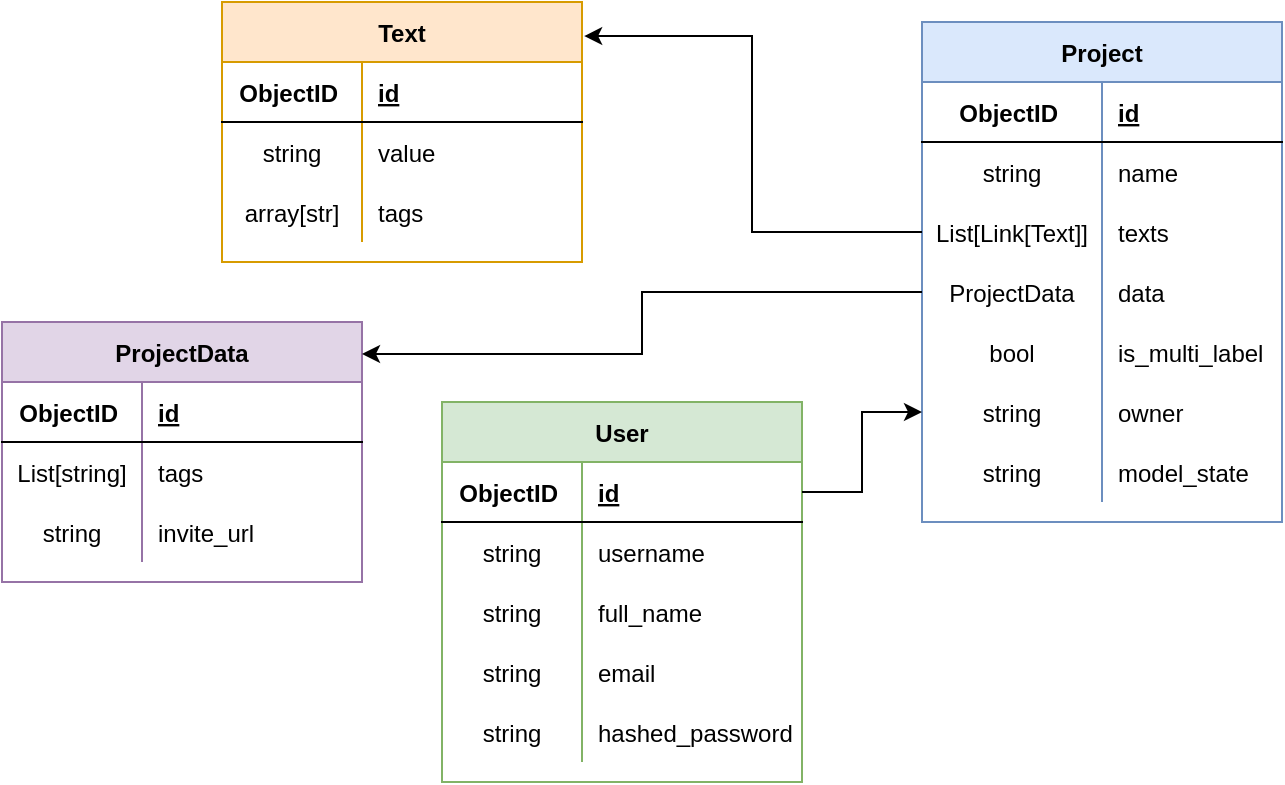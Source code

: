 <mxfile version="18.0.6" type="device"><diagram id="DXqrAYOcJONP6SgbIMV5" name="Page-1"><mxGraphModel dx="1419" dy="1190" grid="1" gridSize="10" guides="1" tooltips="1" connect="1" arrows="1" fold="1" page="1" pageScale="1" pageWidth="850" pageHeight="1100" math="0" shadow="0"><root><mxCell id="0"/><mxCell id="1" parent="0"/><mxCell id="UOVN6A7K7Fy7rsjr5w1r-5" value="User" style="shape=table;startSize=30;container=1;collapsible=1;childLayout=tableLayout;fixedRows=1;rowLines=0;fontStyle=1;align=center;resizeLast=1;fillColor=#d5e8d4;strokeColor=#82b366;" parent="1" vertex="1"><mxGeometry x="340" y="230" width="180" height="190" as="geometry"/></mxCell><mxCell id="UOVN6A7K7Fy7rsjr5w1r-6" value="" style="shape=tableRow;horizontal=0;startSize=0;swimlaneHead=0;swimlaneBody=0;fillColor=none;collapsible=0;dropTarget=0;points=[[0,0.5],[1,0.5]];portConstraint=eastwest;top=0;left=0;right=0;bottom=1;" parent="UOVN6A7K7Fy7rsjr5w1r-5" vertex="1"><mxGeometry y="30" width="180" height="30" as="geometry"/></mxCell><mxCell id="UOVN6A7K7Fy7rsjr5w1r-7" value="ObjectID " style="shape=partialRectangle;connectable=0;fillColor=none;top=0;left=0;bottom=0;right=0;fontStyle=1;overflow=hidden;" parent="UOVN6A7K7Fy7rsjr5w1r-6" vertex="1"><mxGeometry width="70" height="30" as="geometry"><mxRectangle width="70" height="30" as="alternateBounds"/></mxGeometry></mxCell><mxCell id="UOVN6A7K7Fy7rsjr5w1r-8" value="id" style="shape=partialRectangle;connectable=0;fillColor=none;top=0;left=0;bottom=0;right=0;align=left;spacingLeft=6;fontStyle=5;overflow=hidden;" parent="UOVN6A7K7Fy7rsjr5w1r-6" vertex="1"><mxGeometry x="70" width="110" height="30" as="geometry"><mxRectangle width="110" height="30" as="alternateBounds"/></mxGeometry></mxCell><mxCell id="UOVN6A7K7Fy7rsjr5w1r-9" value="" style="shape=tableRow;horizontal=0;startSize=0;swimlaneHead=0;swimlaneBody=0;fillColor=none;collapsible=0;dropTarget=0;points=[[0,0.5],[1,0.5]];portConstraint=eastwest;top=0;left=0;right=0;bottom=0;" parent="UOVN6A7K7Fy7rsjr5w1r-5" vertex="1"><mxGeometry y="60" width="180" height="30" as="geometry"/></mxCell><mxCell id="UOVN6A7K7Fy7rsjr5w1r-10" value="string" style="shape=partialRectangle;connectable=0;fillColor=none;top=0;left=0;bottom=0;right=0;editable=1;overflow=hidden;" parent="UOVN6A7K7Fy7rsjr5w1r-9" vertex="1"><mxGeometry width="70" height="30" as="geometry"><mxRectangle width="70" height="30" as="alternateBounds"/></mxGeometry></mxCell><mxCell id="UOVN6A7K7Fy7rsjr5w1r-11" value="username" style="shape=partialRectangle;connectable=0;fillColor=none;top=0;left=0;bottom=0;right=0;align=left;spacingLeft=6;overflow=hidden;" parent="UOVN6A7K7Fy7rsjr5w1r-9" vertex="1"><mxGeometry x="70" width="110" height="30" as="geometry"><mxRectangle width="110" height="30" as="alternateBounds"/></mxGeometry></mxCell><mxCell id="UOVN6A7K7Fy7rsjr5w1r-12" value="" style="shape=tableRow;horizontal=0;startSize=0;swimlaneHead=0;swimlaneBody=0;fillColor=none;collapsible=0;dropTarget=0;points=[[0,0.5],[1,0.5]];portConstraint=eastwest;top=0;left=0;right=0;bottom=0;" parent="UOVN6A7K7Fy7rsjr5w1r-5" vertex="1"><mxGeometry y="90" width="180" height="30" as="geometry"/></mxCell><mxCell id="UOVN6A7K7Fy7rsjr5w1r-13" value="string" style="shape=partialRectangle;connectable=0;fillColor=none;top=0;left=0;bottom=0;right=0;editable=1;overflow=hidden;" parent="UOVN6A7K7Fy7rsjr5w1r-12" vertex="1"><mxGeometry width="70" height="30" as="geometry"><mxRectangle width="70" height="30" as="alternateBounds"/></mxGeometry></mxCell><mxCell id="UOVN6A7K7Fy7rsjr5w1r-14" value="full_name" style="shape=partialRectangle;connectable=0;fillColor=none;top=0;left=0;bottom=0;right=0;align=left;spacingLeft=6;overflow=hidden;" parent="UOVN6A7K7Fy7rsjr5w1r-12" vertex="1"><mxGeometry x="70" width="110" height="30" as="geometry"><mxRectangle width="110" height="30" as="alternateBounds"/></mxGeometry></mxCell><mxCell id="UOVN6A7K7Fy7rsjr5w1r-15" value="" style="shape=tableRow;horizontal=0;startSize=0;swimlaneHead=0;swimlaneBody=0;fillColor=none;collapsible=0;dropTarget=0;points=[[0,0.5],[1,0.5]];portConstraint=eastwest;top=0;left=0;right=0;bottom=0;" parent="UOVN6A7K7Fy7rsjr5w1r-5" vertex="1"><mxGeometry y="120" width="180" height="30" as="geometry"/></mxCell><mxCell id="UOVN6A7K7Fy7rsjr5w1r-16" value="string" style="shape=partialRectangle;connectable=0;fillColor=none;top=0;left=0;bottom=0;right=0;editable=1;overflow=hidden;" parent="UOVN6A7K7Fy7rsjr5w1r-15" vertex="1"><mxGeometry width="70" height="30" as="geometry"><mxRectangle width="70" height="30" as="alternateBounds"/></mxGeometry></mxCell><mxCell id="UOVN6A7K7Fy7rsjr5w1r-17" value="email" style="shape=partialRectangle;connectable=0;fillColor=none;top=0;left=0;bottom=0;right=0;align=left;spacingLeft=6;overflow=hidden;" parent="UOVN6A7K7Fy7rsjr5w1r-15" vertex="1"><mxGeometry x="70" width="110" height="30" as="geometry"><mxRectangle width="110" height="30" as="alternateBounds"/></mxGeometry></mxCell><mxCell id="UOVN6A7K7Fy7rsjr5w1r-18" value="" style="shape=tableRow;horizontal=0;startSize=0;swimlaneHead=0;swimlaneBody=0;fillColor=none;collapsible=0;dropTarget=0;points=[[0,0.5],[1,0.5]];portConstraint=eastwest;top=0;left=0;right=0;bottom=0;" parent="UOVN6A7K7Fy7rsjr5w1r-5" vertex="1"><mxGeometry y="150" width="180" height="30" as="geometry"/></mxCell><mxCell id="UOVN6A7K7Fy7rsjr5w1r-19" value="string" style="shape=partialRectangle;connectable=0;fillColor=none;top=0;left=0;bottom=0;right=0;editable=1;overflow=hidden;" parent="UOVN6A7K7Fy7rsjr5w1r-18" vertex="1"><mxGeometry width="70" height="30" as="geometry"><mxRectangle width="70" height="30" as="alternateBounds"/></mxGeometry></mxCell><mxCell id="UOVN6A7K7Fy7rsjr5w1r-20" value="hashed_password" style="shape=partialRectangle;connectable=0;fillColor=none;top=0;left=0;bottom=0;right=0;align=left;spacingLeft=6;overflow=hidden;" parent="UOVN6A7K7Fy7rsjr5w1r-18" vertex="1"><mxGeometry x="70" width="110" height="30" as="geometry"><mxRectangle width="110" height="30" as="alternateBounds"/></mxGeometry></mxCell><mxCell id="UOVN6A7K7Fy7rsjr5w1r-21" value="Text" style="shape=table;startSize=30;container=1;collapsible=1;childLayout=tableLayout;fixedRows=1;rowLines=0;fontStyle=1;align=center;resizeLast=1;fillColor=#ffe6cc;strokeColor=#d79b00;" parent="1" vertex="1"><mxGeometry x="230" y="30" width="180" height="130" as="geometry"/></mxCell><mxCell id="UOVN6A7K7Fy7rsjr5w1r-22" value="" style="shape=tableRow;horizontal=0;startSize=0;swimlaneHead=0;swimlaneBody=0;fillColor=none;collapsible=0;dropTarget=0;points=[[0,0.5],[1,0.5]];portConstraint=eastwest;top=0;left=0;right=0;bottom=1;" parent="UOVN6A7K7Fy7rsjr5w1r-21" vertex="1"><mxGeometry y="30" width="180" height="30" as="geometry"/></mxCell><mxCell id="UOVN6A7K7Fy7rsjr5w1r-23" value="ObjectID " style="shape=partialRectangle;connectable=0;fillColor=none;top=0;left=0;bottom=0;right=0;fontStyle=1;overflow=hidden;" parent="UOVN6A7K7Fy7rsjr5w1r-22" vertex="1"><mxGeometry width="70" height="30" as="geometry"><mxRectangle width="70" height="30" as="alternateBounds"/></mxGeometry></mxCell><mxCell id="UOVN6A7K7Fy7rsjr5w1r-24" value="id" style="shape=partialRectangle;connectable=0;fillColor=none;top=0;left=0;bottom=0;right=0;align=left;spacingLeft=6;fontStyle=5;overflow=hidden;" parent="UOVN6A7K7Fy7rsjr5w1r-22" vertex="1"><mxGeometry x="70" width="110" height="30" as="geometry"><mxRectangle width="110" height="30" as="alternateBounds"/></mxGeometry></mxCell><mxCell id="UOVN6A7K7Fy7rsjr5w1r-25" value="" style="shape=tableRow;horizontal=0;startSize=0;swimlaneHead=0;swimlaneBody=0;fillColor=none;collapsible=0;dropTarget=0;points=[[0,0.5],[1,0.5]];portConstraint=eastwest;top=0;left=0;right=0;bottom=0;" parent="UOVN6A7K7Fy7rsjr5w1r-21" vertex="1"><mxGeometry y="60" width="180" height="30" as="geometry"/></mxCell><mxCell id="UOVN6A7K7Fy7rsjr5w1r-26" value="string" style="shape=partialRectangle;connectable=0;fillColor=none;top=0;left=0;bottom=0;right=0;editable=1;overflow=hidden;" parent="UOVN6A7K7Fy7rsjr5w1r-25" vertex="1"><mxGeometry width="70" height="30" as="geometry"><mxRectangle width="70" height="30" as="alternateBounds"/></mxGeometry></mxCell><mxCell id="UOVN6A7K7Fy7rsjr5w1r-27" value="value" style="shape=partialRectangle;connectable=0;fillColor=none;top=0;left=0;bottom=0;right=0;align=left;spacingLeft=6;overflow=hidden;" parent="UOVN6A7K7Fy7rsjr5w1r-25" vertex="1"><mxGeometry x="70" width="110" height="30" as="geometry"><mxRectangle width="110" height="30" as="alternateBounds"/></mxGeometry></mxCell><mxCell id="UOVN6A7K7Fy7rsjr5w1r-28" value="" style="shape=tableRow;horizontal=0;startSize=0;swimlaneHead=0;swimlaneBody=0;fillColor=none;collapsible=0;dropTarget=0;points=[[0,0.5],[1,0.5]];portConstraint=eastwest;top=0;left=0;right=0;bottom=0;" parent="UOVN6A7K7Fy7rsjr5w1r-21" vertex="1"><mxGeometry y="90" width="180" height="30" as="geometry"/></mxCell><mxCell id="UOVN6A7K7Fy7rsjr5w1r-29" value="array[str]" style="shape=partialRectangle;connectable=0;fillColor=none;top=0;left=0;bottom=0;right=0;editable=1;overflow=hidden;" parent="UOVN6A7K7Fy7rsjr5w1r-28" vertex="1"><mxGeometry width="70" height="30" as="geometry"><mxRectangle width="70" height="30" as="alternateBounds"/></mxGeometry></mxCell><mxCell id="UOVN6A7K7Fy7rsjr5w1r-30" value="tags" style="shape=partialRectangle;connectable=0;fillColor=none;top=0;left=0;bottom=0;right=0;align=left;spacingLeft=6;overflow=hidden;" parent="UOVN6A7K7Fy7rsjr5w1r-28" vertex="1"><mxGeometry x="70" width="110" height="30" as="geometry"><mxRectangle width="110" height="30" as="alternateBounds"/></mxGeometry></mxCell><mxCell id="UOVN6A7K7Fy7rsjr5w1r-37" value="Project" style="shape=table;startSize=30;container=1;collapsible=1;childLayout=tableLayout;fixedRows=1;rowLines=0;fontStyle=1;align=center;resizeLast=1;fillColor=#dae8fc;strokeColor=#6c8ebf;" parent="1" vertex="1"><mxGeometry x="580" y="40" width="180" height="250" as="geometry"/></mxCell><mxCell id="UOVN6A7K7Fy7rsjr5w1r-38" value="" style="shape=tableRow;horizontal=0;startSize=0;swimlaneHead=0;swimlaneBody=0;fillColor=none;collapsible=0;dropTarget=0;points=[[0,0.5],[1,0.5]];portConstraint=eastwest;top=0;left=0;right=0;bottom=1;" parent="UOVN6A7K7Fy7rsjr5w1r-37" vertex="1"><mxGeometry y="30" width="180" height="30" as="geometry"/></mxCell><mxCell id="UOVN6A7K7Fy7rsjr5w1r-39" value="ObjectID " style="shape=partialRectangle;connectable=0;fillColor=none;top=0;left=0;bottom=0;right=0;fontStyle=1;overflow=hidden;" parent="UOVN6A7K7Fy7rsjr5w1r-38" vertex="1"><mxGeometry width="90" height="30" as="geometry"><mxRectangle width="90" height="30" as="alternateBounds"/></mxGeometry></mxCell><mxCell id="UOVN6A7K7Fy7rsjr5w1r-40" value="id" style="shape=partialRectangle;connectable=0;fillColor=none;top=0;left=0;bottom=0;right=0;align=left;spacingLeft=6;fontStyle=5;overflow=hidden;" parent="UOVN6A7K7Fy7rsjr5w1r-38" vertex="1"><mxGeometry x="90" width="90" height="30" as="geometry"><mxRectangle width="90" height="30" as="alternateBounds"/></mxGeometry></mxCell><mxCell id="UOVN6A7K7Fy7rsjr5w1r-41" value="" style="shape=tableRow;horizontal=0;startSize=0;swimlaneHead=0;swimlaneBody=0;fillColor=none;collapsible=0;dropTarget=0;points=[[0,0.5],[1,0.5]];portConstraint=eastwest;top=0;left=0;right=0;bottom=0;" parent="UOVN6A7K7Fy7rsjr5w1r-37" vertex="1"><mxGeometry y="60" width="180" height="30" as="geometry"/></mxCell><mxCell id="UOVN6A7K7Fy7rsjr5w1r-42" value="string" style="shape=partialRectangle;connectable=0;fillColor=none;top=0;left=0;bottom=0;right=0;editable=1;overflow=hidden;" parent="UOVN6A7K7Fy7rsjr5w1r-41" vertex="1"><mxGeometry width="90" height="30" as="geometry"><mxRectangle width="90" height="30" as="alternateBounds"/></mxGeometry></mxCell><mxCell id="UOVN6A7K7Fy7rsjr5w1r-43" value="name" style="shape=partialRectangle;connectable=0;fillColor=none;top=0;left=0;bottom=0;right=0;align=left;spacingLeft=6;overflow=hidden;" parent="UOVN6A7K7Fy7rsjr5w1r-41" vertex="1"><mxGeometry x="90" width="90" height="30" as="geometry"><mxRectangle width="90" height="30" as="alternateBounds"/></mxGeometry></mxCell><mxCell id="UOVN6A7K7Fy7rsjr5w1r-44" value="" style="shape=tableRow;horizontal=0;startSize=0;swimlaneHead=0;swimlaneBody=0;fillColor=none;collapsible=0;dropTarget=0;points=[[0,0.5],[1,0.5]];portConstraint=eastwest;top=0;left=0;right=0;bottom=0;" parent="UOVN6A7K7Fy7rsjr5w1r-37" vertex="1"><mxGeometry y="90" width="180" height="30" as="geometry"/></mxCell><mxCell id="UOVN6A7K7Fy7rsjr5w1r-45" value="List[Link[Text]]" style="shape=partialRectangle;connectable=0;fillColor=none;top=0;left=0;bottom=0;right=0;editable=1;overflow=hidden;" parent="UOVN6A7K7Fy7rsjr5w1r-44" vertex="1"><mxGeometry width="90" height="30" as="geometry"><mxRectangle width="90" height="30" as="alternateBounds"/></mxGeometry></mxCell><mxCell id="UOVN6A7K7Fy7rsjr5w1r-46" value="texts" style="shape=partialRectangle;connectable=0;fillColor=none;top=0;left=0;bottom=0;right=0;align=left;spacingLeft=6;overflow=hidden;" parent="UOVN6A7K7Fy7rsjr5w1r-44" vertex="1"><mxGeometry x="90" width="90" height="30" as="geometry"><mxRectangle width="90" height="30" as="alternateBounds"/></mxGeometry></mxCell><mxCell id="UOVN6A7K7Fy7rsjr5w1r-53" value="" style="shape=tableRow;horizontal=0;startSize=0;swimlaneHead=0;swimlaneBody=0;fillColor=none;collapsible=0;dropTarget=0;points=[[0,0.5],[1,0.5]];portConstraint=eastwest;top=0;left=0;right=0;bottom=0;" parent="UOVN6A7K7Fy7rsjr5w1r-37" vertex="1"><mxGeometry y="120" width="180" height="30" as="geometry"/></mxCell><mxCell id="UOVN6A7K7Fy7rsjr5w1r-54" value="ProjectData" style="shape=partialRectangle;connectable=0;fillColor=none;top=0;left=0;bottom=0;right=0;editable=1;overflow=hidden;" parent="UOVN6A7K7Fy7rsjr5w1r-53" vertex="1"><mxGeometry width="90" height="30" as="geometry"><mxRectangle width="90" height="30" as="alternateBounds"/></mxGeometry></mxCell><mxCell id="UOVN6A7K7Fy7rsjr5w1r-55" value="data" style="shape=partialRectangle;connectable=0;fillColor=none;top=0;left=0;bottom=0;right=0;align=left;spacingLeft=6;overflow=hidden;" parent="UOVN6A7K7Fy7rsjr5w1r-53" vertex="1"><mxGeometry x="90" width="90" height="30" as="geometry"><mxRectangle width="90" height="30" as="alternateBounds"/></mxGeometry></mxCell><mxCell id="UOVN6A7K7Fy7rsjr5w1r-56" value="" style="shape=tableRow;horizontal=0;startSize=0;swimlaneHead=0;swimlaneBody=0;fillColor=none;collapsible=0;dropTarget=0;points=[[0,0.5],[1,0.5]];portConstraint=eastwest;top=0;left=0;right=0;bottom=0;" parent="UOVN6A7K7Fy7rsjr5w1r-37" vertex="1"><mxGeometry y="150" width="180" height="30" as="geometry"/></mxCell><mxCell id="UOVN6A7K7Fy7rsjr5w1r-57" value="bool" style="shape=partialRectangle;connectable=0;fillColor=none;top=0;left=0;bottom=0;right=0;editable=1;overflow=hidden;" parent="UOVN6A7K7Fy7rsjr5w1r-56" vertex="1"><mxGeometry width="90" height="30" as="geometry"><mxRectangle width="90" height="30" as="alternateBounds"/></mxGeometry></mxCell><mxCell id="UOVN6A7K7Fy7rsjr5w1r-58" value="is_multi_label" style="shape=partialRectangle;connectable=0;fillColor=none;top=0;left=0;bottom=0;right=0;align=left;spacingLeft=6;overflow=hidden;" parent="UOVN6A7K7Fy7rsjr5w1r-56" vertex="1"><mxGeometry x="90" width="90" height="30" as="geometry"><mxRectangle width="90" height="30" as="alternateBounds"/></mxGeometry></mxCell><mxCell id="UOVN6A7K7Fy7rsjr5w1r-59" value="" style="shape=tableRow;horizontal=0;startSize=0;swimlaneHead=0;swimlaneBody=0;fillColor=none;collapsible=0;dropTarget=0;points=[[0,0.5],[1,0.5]];portConstraint=eastwest;top=0;left=0;right=0;bottom=0;" parent="UOVN6A7K7Fy7rsjr5w1r-37" vertex="1"><mxGeometry y="180" width="180" height="30" as="geometry"/></mxCell><mxCell id="UOVN6A7K7Fy7rsjr5w1r-60" value="string" style="shape=partialRectangle;connectable=0;fillColor=none;top=0;left=0;bottom=0;right=0;editable=1;overflow=hidden;" parent="UOVN6A7K7Fy7rsjr5w1r-59" vertex="1"><mxGeometry width="90" height="30" as="geometry"><mxRectangle width="90" height="30" as="alternateBounds"/></mxGeometry></mxCell><mxCell id="UOVN6A7K7Fy7rsjr5w1r-61" value="owner" style="shape=partialRectangle;connectable=0;fillColor=none;top=0;left=0;bottom=0;right=0;align=left;spacingLeft=6;overflow=hidden;" parent="UOVN6A7K7Fy7rsjr5w1r-59" vertex="1"><mxGeometry x="90" width="90" height="30" as="geometry"><mxRectangle width="90" height="30" as="alternateBounds"/></mxGeometry></mxCell><mxCell id="UOVN6A7K7Fy7rsjr5w1r-62" value="" style="shape=tableRow;horizontal=0;startSize=0;swimlaneHead=0;swimlaneBody=0;fillColor=none;collapsible=0;dropTarget=0;points=[[0,0.5],[1,0.5]];portConstraint=eastwest;top=0;left=0;right=0;bottom=0;" parent="UOVN6A7K7Fy7rsjr5w1r-37" vertex="1"><mxGeometry y="210" width="180" height="30" as="geometry"/></mxCell><mxCell id="UOVN6A7K7Fy7rsjr5w1r-63" value="string" style="shape=partialRectangle;connectable=0;fillColor=none;top=0;left=0;bottom=0;right=0;editable=1;overflow=hidden;" parent="UOVN6A7K7Fy7rsjr5w1r-62" vertex="1"><mxGeometry width="90" height="30" as="geometry"><mxRectangle width="90" height="30" as="alternateBounds"/></mxGeometry></mxCell><mxCell id="UOVN6A7K7Fy7rsjr5w1r-64" value="model_state" style="shape=partialRectangle;connectable=0;fillColor=none;top=0;left=0;bottom=0;right=0;align=left;spacingLeft=6;overflow=hidden;" parent="UOVN6A7K7Fy7rsjr5w1r-62" vertex="1"><mxGeometry x="90" width="90" height="30" as="geometry"><mxRectangle width="90" height="30" as="alternateBounds"/></mxGeometry></mxCell><mxCell id="Koqa_likWUXYZ_TF08IQ-1" value="ProjectData" style="shape=table;startSize=30;container=1;collapsible=1;childLayout=tableLayout;fixedRows=1;rowLines=0;fontStyle=1;align=center;resizeLast=1;fillColor=#e1d5e7;strokeColor=#9673a6;" vertex="1" parent="1"><mxGeometry x="120" y="190" width="180" height="130" as="geometry"/></mxCell><mxCell id="Koqa_likWUXYZ_TF08IQ-2" value="" style="shape=tableRow;horizontal=0;startSize=0;swimlaneHead=0;swimlaneBody=0;fillColor=none;collapsible=0;dropTarget=0;points=[[0,0.5],[1,0.5]];portConstraint=eastwest;top=0;left=0;right=0;bottom=1;" vertex="1" parent="Koqa_likWUXYZ_TF08IQ-1"><mxGeometry y="30" width="180" height="30" as="geometry"/></mxCell><mxCell id="Koqa_likWUXYZ_TF08IQ-3" value="ObjectID " style="shape=partialRectangle;connectable=0;fillColor=none;top=0;left=0;bottom=0;right=0;fontStyle=1;overflow=hidden;" vertex="1" parent="Koqa_likWUXYZ_TF08IQ-2"><mxGeometry width="70" height="30" as="geometry"><mxRectangle width="70" height="30" as="alternateBounds"/></mxGeometry></mxCell><mxCell id="Koqa_likWUXYZ_TF08IQ-4" value="id" style="shape=partialRectangle;connectable=0;fillColor=none;top=0;left=0;bottom=0;right=0;align=left;spacingLeft=6;fontStyle=5;overflow=hidden;" vertex="1" parent="Koqa_likWUXYZ_TF08IQ-2"><mxGeometry x="70" width="110" height="30" as="geometry"><mxRectangle width="110" height="30" as="alternateBounds"/></mxGeometry></mxCell><mxCell id="Koqa_likWUXYZ_TF08IQ-5" value="" style="shape=tableRow;horizontal=0;startSize=0;swimlaneHead=0;swimlaneBody=0;fillColor=none;collapsible=0;dropTarget=0;points=[[0,0.5],[1,0.5]];portConstraint=eastwest;top=0;left=0;right=0;bottom=0;" vertex="1" parent="Koqa_likWUXYZ_TF08IQ-1"><mxGeometry y="60" width="180" height="30" as="geometry"/></mxCell><mxCell id="Koqa_likWUXYZ_TF08IQ-6" value="List[string]" style="shape=partialRectangle;connectable=0;fillColor=none;top=0;left=0;bottom=0;right=0;editable=1;overflow=hidden;" vertex="1" parent="Koqa_likWUXYZ_TF08IQ-5"><mxGeometry width="70" height="30" as="geometry"><mxRectangle width="70" height="30" as="alternateBounds"/></mxGeometry></mxCell><mxCell id="Koqa_likWUXYZ_TF08IQ-7" value="tags" style="shape=partialRectangle;connectable=0;fillColor=none;top=0;left=0;bottom=0;right=0;align=left;spacingLeft=6;overflow=hidden;" vertex="1" parent="Koqa_likWUXYZ_TF08IQ-5"><mxGeometry x="70" width="110" height="30" as="geometry"><mxRectangle width="110" height="30" as="alternateBounds"/></mxGeometry></mxCell><mxCell id="Koqa_likWUXYZ_TF08IQ-8" value="" style="shape=tableRow;horizontal=0;startSize=0;swimlaneHead=0;swimlaneBody=0;fillColor=none;collapsible=0;dropTarget=0;points=[[0,0.5],[1,0.5]];portConstraint=eastwest;top=0;left=0;right=0;bottom=0;" vertex="1" parent="Koqa_likWUXYZ_TF08IQ-1"><mxGeometry y="90" width="180" height="30" as="geometry"/></mxCell><mxCell id="Koqa_likWUXYZ_TF08IQ-9" value="string" style="shape=partialRectangle;connectable=0;fillColor=none;top=0;left=0;bottom=0;right=0;editable=1;overflow=hidden;" vertex="1" parent="Koqa_likWUXYZ_TF08IQ-8"><mxGeometry width="70" height="30" as="geometry"><mxRectangle width="70" height="30" as="alternateBounds"/></mxGeometry></mxCell><mxCell id="Koqa_likWUXYZ_TF08IQ-10" value="invite_url" style="shape=partialRectangle;connectable=0;fillColor=none;top=0;left=0;bottom=0;right=0;align=left;spacingLeft=6;overflow=hidden;" vertex="1" parent="Koqa_likWUXYZ_TF08IQ-8"><mxGeometry x="70" width="110" height="30" as="geometry"><mxRectangle width="110" height="30" as="alternateBounds"/></mxGeometry></mxCell><mxCell id="Koqa_likWUXYZ_TF08IQ-11" style="edgeStyle=orthogonalEdgeStyle;rounded=0;orthogonalLoop=1;jettySize=auto;html=1;exitX=0;exitY=0.5;exitDx=0;exitDy=0;entryX=1;entryY=0.123;entryDx=0;entryDy=0;entryPerimeter=0;" edge="1" parent="1" source="UOVN6A7K7Fy7rsjr5w1r-53" target="Koqa_likWUXYZ_TF08IQ-1"><mxGeometry relative="1" as="geometry"/></mxCell><mxCell id="Koqa_likWUXYZ_TF08IQ-12" style="edgeStyle=orthogonalEdgeStyle;rounded=0;orthogonalLoop=1;jettySize=auto;html=1;exitX=0;exitY=0.5;exitDx=0;exitDy=0;entryX=1.006;entryY=0.131;entryDx=0;entryDy=0;entryPerimeter=0;" edge="1" parent="1" source="UOVN6A7K7Fy7rsjr5w1r-44" target="UOVN6A7K7Fy7rsjr5w1r-21"><mxGeometry relative="1" as="geometry"/></mxCell><mxCell id="Koqa_likWUXYZ_TF08IQ-13" style="edgeStyle=orthogonalEdgeStyle;rounded=0;orthogonalLoop=1;jettySize=auto;html=1;exitX=1;exitY=0.5;exitDx=0;exitDy=0;entryX=0;entryY=0.5;entryDx=0;entryDy=0;" edge="1" parent="1" source="UOVN6A7K7Fy7rsjr5w1r-6" target="UOVN6A7K7Fy7rsjr5w1r-59"><mxGeometry relative="1" as="geometry"/></mxCell></root></mxGraphModel></diagram></mxfile>